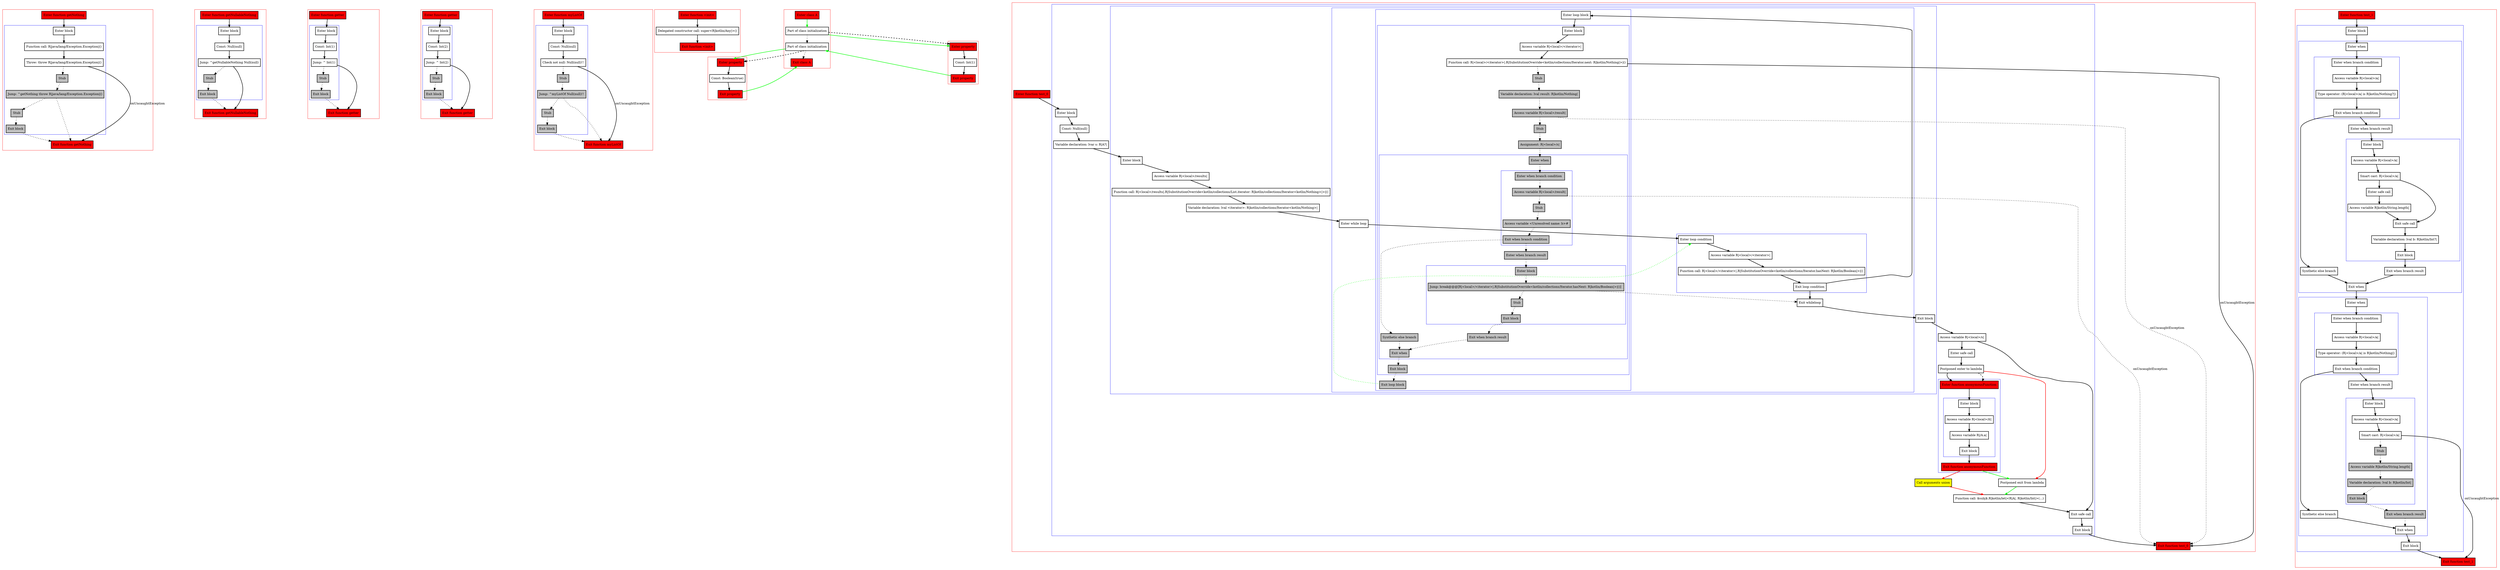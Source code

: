 digraph smartcastToNothing_kt {
    graph [nodesep=3]
    node [shape=box penwidth=2]
    edge [penwidth=2]

    subgraph cluster_0 {
        color=red
        0 [label="Enter function getNothing" style="filled" fillcolor=red];
        subgraph cluster_1 {
            color=blue
            1 [label="Enter block"];
            2 [label="Function call: R|java/lang/Exception.Exception|()"];
            3 [label="Throw: throw R|java/lang/Exception.Exception|()"];
            4 [label="Stub" style="filled" fillcolor=gray];
            5 [label="Jump: ^getNothing throw R|java/lang/Exception.Exception|()" style="filled" fillcolor=gray];
            6 [label="Stub" style="filled" fillcolor=gray];
            7 [label="Exit block" style="filled" fillcolor=gray];
        }
        8 [label="Exit function getNothing" style="filled" fillcolor=red];
    }
    0 -> {1};
    1 -> {2};
    2 -> {3};
    3 -> {8}    [label=onUncaughtException];
    3 -> {4} [style=dotted];
    4 -> {5} [style=dotted];
    5 -> {8 6} [style=dotted];
    6 -> {7} [style=dotted];
    7 -> {8} [style=dotted];

    subgraph cluster_2 {
        color=red
        9 [label="Enter function getNullableNothing" style="filled" fillcolor=red];
        subgraph cluster_3 {
            color=blue
            10 [label="Enter block"];
            11 [label="Const: Null(null)"];
            12 [label="Jump: ^getNullableNothing Null(null)"];
            13 [label="Stub" style="filled" fillcolor=gray];
            14 [label="Exit block" style="filled" fillcolor=gray];
        }
        15 [label="Exit function getNullableNothing" style="filled" fillcolor=red];
    }
    9 -> {10};
    10 -> {11};
    11 -> {12};
    12 -> {15};
    12 -> {13} [style=dotted];
    13 -> {14} [style=dotted];
    14 -> {15} [style=dotted];

    subgraph cluster_4 {
        color=red
        16 [label="Enter function getter" style="filled" fillcolor=red];
        subgraph cluster_5 {
            color=blue
            17 [label="Enter block"];
            18 [label="Const: Int(1)"];
            19 [label="Jump: ^ Int(1)"];
            20 [label="Stub" style="filled" fillcolor=gray];
            21 [label="Exit block" style="filled" fillcolor=gray];
        }
        22 [label="Exit function getter" style="filled" fillcolor=red];
    }
    16 -> {17};
    17 -> {18};
    18 -> {19};
    19 -> {22};
    19 -> {20} [style=dotted];
    20 -> {21} [style=dotted];
    21 -> {22} [style=dotted];

    subgraph cluster_6 {
        color=red
        23 [label="Enter function getter" style="filled" fillcolor=red];
        subgraph cluster_7 {
            color=blue
            24 [label="Enter block"];
            25 [label="Const: Int(2)"];
            26 [label="Jump: ^ Int(2)"];
            27 [label="Stub" style="filled" fillcolor=gray];
            28 [label="Exit block" style="filled" fillcolor=gray];
        }
        29 [label="Exit function getter" style="filled" fillcolor=red];
    }
    23 -> {24};
    24 -> {25};
    25 -> {26};
    26 -> {29};
    26 -> {27} [style=dotted];
    27 -> {28} [style=dotted];
    28 -> {29} [style=dotted];

    subgraph cluster_8 {
        color=red
        30 [label="Enter function myListOf" style="filled" fillcolor=red];
        subgraph cluster_9 {
            color=blue
            31 [label="Enter block"];
            32 [label="Const: Null(null)"];
            33 [label="Check not null: Null(null)!!"];
            34 [label="Stub" style="filled" fillcolor=gray];
            35 [label="Jump: ^myListOf Null(null)!!" style="filled" fillcolor=gray];
            36 [label="Stub" style="filled" fillcolor=gray];
            37 [label="Exit block" style="filled" fillcolor=gray];
        }
        38 [label="Exit function myListOf" style="filled" fillcolor=red];
    }
    30 -> {31};
    31 -> {32};
    32 -> {33};
    33 -> {38}    [label=onUncaughtException];
    33 -> {34} [style=dotted];
    34 -> {35} [style=dotted];
    35 -> {38 36} [style=dotted];
    36 -> {37} [style=dotted];
    37 -> {38} [style=dotted];

    subgraph cluster_10 {
        color=red
        39 [label="Enter function <init>" style="filled" fillcolor=red];
        40 [label="Delegated constructor call: super<R|kotlin/Any|>()"];
        41 [label="Exit function <init>" style="filled" fillcolor=red];
    }
    39 -> {40};
    40 -> {41};

    subgraph cluster_11 {
        color=red
        42 [label="Enter property" style="filled" fillcolor=red];
        43 [label="Const: Int(1)"];
        44 [label="Exit property" style="filled" fillcolor=red];
    }
    42 -> {43};
    43 -> {44};
    44 -> {50} [color=green];

    subgraph cluster_12 {
        color=red
        45 [label="Enter property" style="filled" fillcolor=red];
        46 [label="Const: Boolean(true)"];
        47 [label="Exit property" style="filled" fillcolor=red];
    }
    45 -> {46};
    46 -> {47};
    47 -> {51} [color=green];

    subgraph cluster_13 {
        color=red
        48 [label="Enter class A" style="filled" fillcolor=red];
        49 [label="Part of class initialization"];
        50 [label="Part of class initialization"];
        51 [label="Exit class A" style="filled" fillcolor=red];
    }
    48 -> {49} [color=green];
    49 -> {50} [style=dotted];
    49 -> {42} [color=green];
    49 -> {42} [style=dashed];
    50 -> {51} [style=dotted];
    50 -> {45} [color=green];
    50 -> {45} [style=dashed];

    subgraph cluster_14 {
        color=red
        52 [label="Enter function test_0" style="filled" fillcolor=red];
        subgraph cluster_15 {
            color=blue
            53 [label="Enter block"];
            54 [label="Const: Null(null)"];
            55 [label="Variable declaration: lvar s: R|A?|"];
            subgraph cluster_16 {
                color=blue
                56 [label="Enter block"];
                57 [label="Access variable R|<local>/results|"];
                58 [label="Function call: R|<local>/results|.R|SubstitutionOverride<kotlin/collections/List.iterator: R|kotlin/collections/Iterator<kotlin/Nothing>|>|()"];
                59 [label="Variable declaration: lval <iterator>: R|kotlin/collections/Iterator<kotlin/Nothing>|"];
                subgraph cluster_17 {
                    color=blue
                    60 [label="Enter while loop"];
                    subgraph cluster_18 {
                        color=blue
                        61 [label="Enter loop condition"];
                        62 [label="Access variable R|<local>/<iterator>|"];
                        63 [label="Function call: R|<local>/<iterator>|.R|SubstitutionOverride<kotlin/collections/Iterator.hasNext: R|kotlin/Boolean|>|()"];
                        64 [label="Exit loop condition"];
                    }
                    subgraph cluster_19 {
                        color=blue
                        65 [label="Enter loop block"];
                        subgraph cluster_20 {
                            color=blue
                            66 [label="Enter block"];
                            67 [label="Access variable R|<local>/<iterator>|"];
                            68 [label="Function call: R|<local>/<iterator>|.R|SubstitutionOverride<kotlin/collections/Iterator.next: R|kotlin/Nothing|>|()"];
                            69 [label="Stub" style="filled" fillcolor=gray];
                            70 [label="Variable declaration: lval result: R|kotlin/Nothing|" style="filled" fillcolor=gray];
                            71 [label="Access variable R|<local>/result|" style="filled" fillcolor=gray];
                            72 [label="Stub" style="filled" fillcolor=gray];
                            73 [label="Assignment: R|<local>/s|" style="filled" fillcolor=gray];
                            subgraph cluster_21 {
                                color=blue
                                74 [label="Enter when" style="filled" fillcolor=gray];
                                subgraph cluster_22 {
                                    color=blue
                                    75 [label="Enter when branch condition " style="filled" fillcolor=gray];
                                    76 [label="Access variable R|<local>/result|" style="filled" fillcolor=gray];
                                    77 [label="Stub" style="filled" fillcolor=gray];
                                    78 [label="Access variable <Unresolved name: b>#" style="filled" fillcolor=gray];
                                    79 [label="Exit when branch condition" style="filled" fillcolor=gray];
                                }
                                80 [label="Synthetic else branch" style="filled" fillcolor=gray];
                                81 [label="Enter when branch result" style="filled" fillcolor=gray];
                                subgraph cluster_23 {
                                    color=blue
                                    82 [label="Enter block" style="filled" fillcolor=gray];
                                    83 [label="Jump: break@@@[R|<local>/<iterator>|.R|SubstitutionOverride<kotlin/collections/Iterator.hasNext: R|kotlin/Boolean|>|()] " style="filled" fillcolor=gray];
                                    84 [label="Stub" style="filled" fillcolor=gray];
                                    85 [label="Exit block" style="filled" fillcolor=gray];
                                }
                                86 [label="Exit when branch result" style="filled" fillcolor=gray];
                                87 [label="Exit when" style="filled" fillcolor=gray];
                            }
                            88 [label="Exit block" style="filled" fillcolor=gray];
                        }
                        89 [label="Exit loop block" style="filled" fillcolor=gray];
                    }
                    90 [label="Exit whileloop"];
                }
                91 [label="Exit block"];
            }
            92 [label="Access variable R|<local>/s|"];
            93 [label="Enter safe call"];
            94 [label="Postponed enter to lambda"];
            subgraph cluster_24 {
                color=blue
                101 [label="Enter function anonymousFunction" style="filled" fillcolor=red];
                subgraph cluster_25 {
                    color=blue
                    102 [label="Enter block"];
                    103 [label="Access variable R|<local>/it|"];
                    104 [label="Access variable R|/A.a|"];
                    105 [label="Exit block"];
                }
                106 [label="Exit function anonymousFunction" style="filled" fillcolor=red];
            }
            95 [label="Call arguments union" style="filled" fillcolor=yellow];
            96 [label="Postponed exit from lambda"];
            97 [label="Function call: $subj$.R|kotlin/let|<R|A|, R|kotlin/Int|>(...)"];
            98 [label="Exit safe call"];
            99 [label="Exit block"];
        }
        100 [label="Exit function test_0" style="filled" fillcolor=red];
    }
    52 -> {53};
    53 -> {54};
    54 -> {55};
    55 -> {56};
    56 -> {57};
    57 -> {58};
    58 -> {59};
    59 -> {60};
    60 -> {61};
    61 -> {62};
    62 -> {63};
    63 -> {64};
    64 -> {90 65};
    65 -> {66};
    66 -> {67};
    67 -> {68};
    68 -> {100}    [label=onUncaughtException];
    68 -> {69} [style=dotted];
    69 -> {70} [style=dotted];
    70 -> {71} [style=dotted];
    71 -> {72} [style=dotted];
    71 -> {100} [style=dotted]    [label=onUncaughtException];
    72 -> {73} [style=dotted];
    73 -> {74} [style=dotted];
    74 -> {75} [style=dotted];
    75 -> {76} [style=dotted];
    76 -> {77} [style=dotted];
    76 -> {100} [style=dotted]    [label=onUncaughtException];
    77 -> {78} [style=dotted];
    78 -> {79} [style=dotted];
    79 -> {81 80} [style=dotted];
    80 -> {87} [style=dotted];
    81 -> {82} [style=dotted];
    82 -> {83} [style=dotted];
    83 -> {90 84} [style=dotted];
    84 -> {85} [style=dotted];
    85 -> {86} [style=dotted];
    86 -> {87} [style=dotted];
    87 -> {88} [style=dotted];
    88 -> {89} [style=dotted];
    89 -> {61} [color=green style=dotted];
    90 -> {91};
    91 -> {92};
    92 -> {93 98};
    93 -> {94};
    94 -> {101};
    94 -> {96} [color=red];
    94 -> {101} [style=dashed];
    95 -> {97} [color=red];
    96 -> {97} [color=green];
    97 -> {98};
    98 -> {99};
    99 -> {100};
    101 -> {102};
    102 -> {103};
    103 -> {104};
    104 -> {105};
    105 -> {106};
    106 -> {95} [color=red];
    106 -> {96} [color=green];

    subgraph cluster_26 {
        color=red
        107 [label="Enter function test_1" style="filled" fillcolor=red];
        subgraph cluster_27 {
            color=blue
            108 [label="Enter block"];
            subgraph cluster_28 {
                color=blue
                109 [label="Enter when"];
                subgraph cluster_29 {
                    color=blue
                    110 [label="Enter when branch condition "];
                    111 [label="Access variable R|<local>/a|"];
                    112 [label="Type operator: (R|<local>/a| is R|kotlin/Nothing?|)"];
                    113 [label="Exit when branch condition"];
                }
                114 [label="Synthetic else branch"];
                115 [label="Enter when branch result"];
                subgraph cluster_30 {
                    color=blue
                    116 [label="Enter block"];
                    117 [label="Access variable R|<local>/a|"];
                    118 [label="Smart cast: R|<local>/a|"];
                    119 [label="Enter safe call"];
                    120 [label="Access variable R|kotlin/String.length|"];
                    121 [label="Exit safe call"];
                    122 [label="Variable declaration: lval b: R|kotlin/Int?|"];
                    123 [label="Exit block"];
                }
                124 [label="Exit when branch result"];
                125 [label="Exit when"];
            }
            subgraph cluster_31 {
                color=blue
                126 [label="Enter when"];
                subgraph cluster_32 {
                    color=blue
                    127 [label="Enter when branch condition "];
                    128 [label="Access variable R|<local>/a|"];
                    129 [label="Type operator: (R|<local>/a| is R|kotlin/Nothing|)"];
                    130 [label="Exit when branch condition"];
                }
                131 [label="Synthetic else branch"];
                132 [label="Enter when branch result"];
                subgraph cluster_33 {
                    color=blue
                    133 [label="Enter block"];
                    134 [label="Access variable R|<local>/a|"];
                    135 [label="Smart cast: R|<local>/a|"];
                    136 [label="Stub" style="filled" fillcolor=gray];
                    137 [label="Access variable R|kotlin/String.length|" style="filled" fillcolor=gray];
                    138 [label="Variable declaration: lval b: R|kotlin/Int|" style="filled" fillcolor=gray];
                    139 [label="Exit block" style="filled" fillcolor=gray];
                }
                140 [label="Exit when branch result" style="filled" fillcolor=gray];
                141 [label="Exit when"];
            }
            142 [label="Exit block"];
        }
        143 [label="Exit function test_1" style="filled" fillcolor=red];
    }
    107 -> {108};
    108 -> {109};
    109 -> {110};
    110 -> {111};
    111 -> {112};
    112 -> {113};
    113 -> {115 114};
    114 -> {125};
    115 -> {116};
    116 -> {117};
    117 -> {118};
    118 -> {119 121};
    119 -> {120};
    120 -> {121};
    121 -> {122};
    122 -> {123};
    123 -> {124};
    124 -> {125};
    125 -> {126};
    126 -> {127};
    127 -> {128};
    128 -> {129};
    129 -> {130};
    130 -> {132 131};
    131 -> {141};
    132 -> {133};
    133 -> {134};
    134 -> {135};
    135 -> {143}    [label=onUncaughtException];
    135 -> {136} [style=dotted];
    136 -> {137} [style=dotted];
    137 -> {138} [style=dotted];
    138 -> {139} [style=dotted];
    139 -> {140} [style=dotted];
    140 -> {141} [style=dotted];
    141 -> {142};
    142 -> {143};

}
